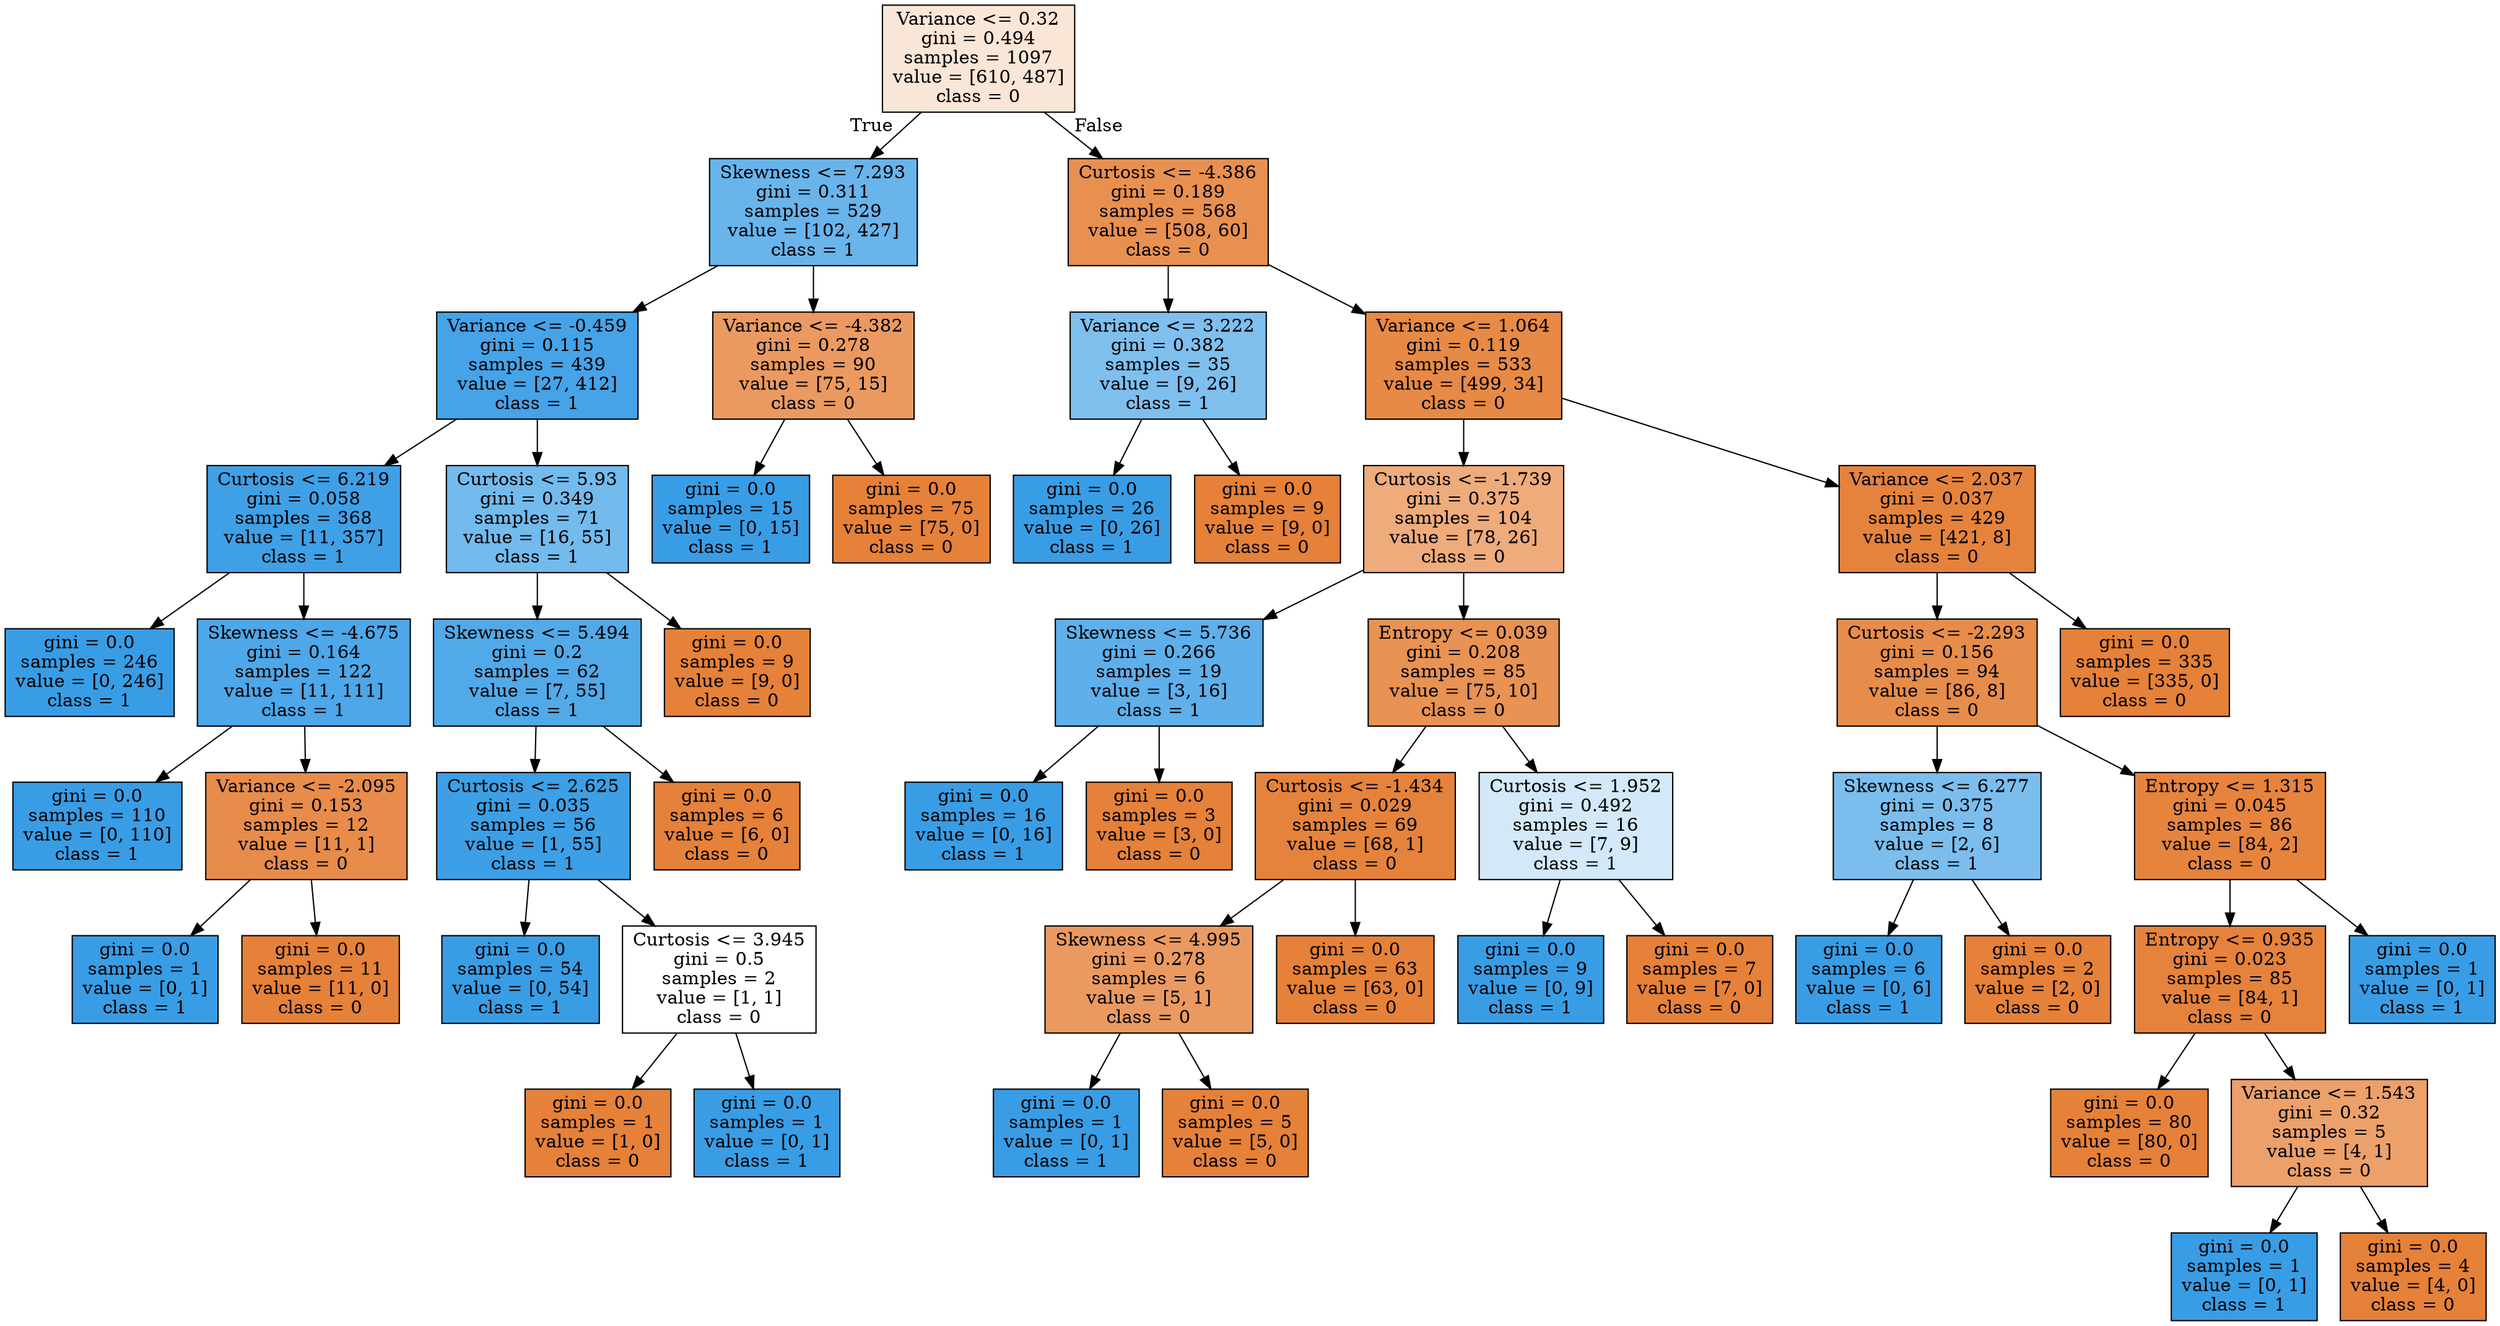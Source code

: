 digraph Tree {
node [shape=box, style="filled", color="black"] ;
0 [label="Variance <= 0.32\ngini = 0.494\nsamples = 1097\nvalue = [610, 487]\nclass = 0", fillcolor="#fae6d7"] ;
1 [label="Skewness <= 7.293\ngini = 0.311\nsamples = 529\nvalue = [102, 427]\nclass = 1", fillcolor="#68b4eb"] ;
0 -> 1 [labeldistance=2.5, labelangle=45, headlabel="True"] ;
2 [label="Variance <= -0.459\ngini = 0.115\nsamples = 439\nvalue = [27, 412]\nclass = 1", fillcolor="#46a3e7"] ;
1 -> 2 ;
3 [label="Curtosis <= 6.219\ngini = 0.058\nsamples = 368\nvalue = [11, 357]\nclass = 1", fillcolor="#3fa0e6"] ;
2 -> 3 ;
4 [label="gini = 0.0\nsamples = 246\nvalue = [0, 246]\nclass = 1", fillcolor="#399de5"] ;
3 -> 4 ;
5 [label="Skewness <= -4.675\ngini = 0.164\nsamples = 122\nvalue = [11, 111]\nclass = 1", fillcolor="#4da7e8"] ;
3 -> 5 ;
6 [label="gini = 0.0\nsamples = 110\nvalue = [0, 110]\nclass = 1", fillcolor="#399de5"] ;
5 -> 6 ;
7 [label="Variance <= -2.095\ngini = 0.153\nsamples = 12\nvalue = [11, 1]\nclass = 0", fillcolor="#e78c4b"] ;
5 -> 7 ;
8 [label="gini = 0.0\nsamples = 1\nvalue = [0, 1]\nclass = 1", fillcolor="#399de5"] ;
7 -> 8 ;
9 [label="gini = 0.0\nsamples = 11\nvalue = [11, 0]\nclass = 0", fillcolor="#e58139"] ;
7 -> 9 ;
10 [label="Curtosis <= 5.93\ngini = 0.349\nsamples = 71\nvalue = [16, 55]\nclass = 1", fillcolor="#73baed"] ;
2 -> 10 ;
11 [label="Skewness <= 5.494\ngini = 0.2\nsamples = 62\nvalue = [7, 55]\nclass = 1", fillcolor="#52a9e8"] ;
10 -> 11 ;
12 [label="Curtosis <= 2.625\ngini = 0.035\nsamples = 56\nvalue = [1, 55]\nclass = 1", fillcolor="#3d9fe5"] ;
11 -> 12 ;
13 [label="gini = 0.0\nsamples = 54\nvalue = [0, 54]\nclass = 1", fillcolor="#399de5"] ;
12 -> 13 ;
14 [label="Curtosis <= 3.945\ngini = 0.5\nsamples = 2\nvalue = [1, 1]\nclass = 0", fillcolor="#ffffff"] ;
12 -> 14 ;
15 [label="gini = 0.0\nsamples = 1\nvalue = [1, 0]\nclass = 0", fillcolor="#e58139"] ;
14 -> 15 ;
16 [label="gini = 0.0\nsamples = 1\nvalue = [0, 1]\nclass = 1", fillcolor="#399de5"] ;
14 -> 16 ;
17 [label="gini = 0.0\nsamples = 6\nvalue = [6, 0]\nclass = 0", fillcolor="#e58139"] ;
11 -> 17 ;
18 [label="gini = 0.0\nsamples = 9\nvalue = [9, 0]\nclass = 0", fillcolor="#e58139"] ;
10 -> 18 ;
19 [label="Variance <= -4.382\ngini = 0.278\nsamples = 90\nvalue = [75, 15]\nclass = 0", fillcolor="#ea9a61"] ;
1 -> 19 ;
20 [label="gini = 0.0\nsamples = 15\nvalue = [0, 15]\nclass = 1", fillcolor="#399de5"] ;
19 -> 20 ;
21 [label="gini = 0.0\nsamples = 75\nvalue = [75, 0]\nclass = 0", fillcolor="#e58139"] ;
19 -> 21 ;
22 [label="Curtosis <= -4.386\ngini = 0.189\nsamples = 568\nvalue = [508, 60]\nclass = 0", fillcolor="#e89050"] ;
0 -> 22 [labeldistance=2.5, labelangle=-45, headlabel="False"] ;
23 [label="Variance <= 3.222\ngini = 0.382\nsamples = 35\nvalue = [9, 26]\nclass = 1", fillcolor="#7ebfee"] ;
22 -> 23 ;
24 [label="gini = 0.0\nsamples = 26\nvalue = [0, 26]\nclass = 1", fillcolor="#399de5"] ;
23 -> 24 ;
25 [label="gini = 0.0\nsamples = 9\nvalue = [9, 0]\nclass = 0", fillcolor="#e58139"] ;
23 -> 25 ;
26 [label="Variance <= 1.064\ngini = 0.119\nsamples = 533\nvalue = [499, 34]\nclass = 0", fillcolor="#e78a46"] ;
22 -> 26 ;
27 [label="Curtosis <= -1.739\ngini = 0.375\nsamples = 104\nvalue = [78, 26]\nclass = 0", fillcolor="#eeab7b"] ;
26 -> 27 ;
28 [label="Skewness <= 5.736\ngini = 0.266\nsamples = 19\nvalue = [3, 16]\nclass = 1", fillcolor="#5eafea"] ;
27 -> 28 ;
29 [label="gini = 0.0\nsamples = 16\nvalue = [0, 16]\nclass = 1", fillcolor="#399de5"] ;
28 -> 29 ;
30 [label="gini = 0.0\nsamples = 3\nvalue = [3, 0]\nclass = 0", fillcolor="#e58139"] ;
28 -> 30 ;
31 [label="Entropy <= 0.039\ngini = 0.208\nsamples = 85\nvalue = [75, 10]\nclass = 0", fillcolor="#e89253"] ;
27 -> 31 ;
32 [label="Curtosis <= -1.434\ngini = 0.029\nsamples = 69\nvalue = [68, 1]\nclass = 0", fillcolor="#e5833c"] ;
31 -> 32 ;
33 [label="Skewness <= 4.995\ngini = 0.278\nsamples = 6\nvalue = [5, 1]\nclass = 0", fillcolor="#ea9a61"] ;
32 -> 33 ;
34 [label="gini = 0.0\nsamples = 1\nvalue = [0, 1]\nclass = 1", fillcolor="#399de5"] ;
33 -> 34 ;
35 [label="gini = 0.0\nsamples = 5\nvalue = [5, 0]\nclass = 0", fillcolor="#e58139"] ;
33 -> 35 ;
36 [label="gini = 0.0\nsamples = 63\nvalue = [63, 0]\nclass = 0", fillcolor="#e58139"] ;
32 -> 36 ;
37 [label="Curtosis <= 1.952\ngini = 0.492\nsamples = 16\nvalue = [7, 9]\nclass = 1", fillcolor="#d3e9f9"] ;
31 -> 37 ;
38 [label="gini = 0.0\nsamples = 9\nvalue = [0, 9]\nclass = 1", fillcolor="#399de5"] ;
37 -> 38 ;
39 [label="gini = 0.0\nsamples = 7\nvalue = [7, 0]\nclass = 0", fillcolor="#e58139"] ;
37 -> 39 ;
40 [label="Variance <= 2.037\ngini = 0.037\nsamples = 429\nvalue = [421, 8]\nclass = 0", fillcolor="#e5833d"] ;
26 -> 40 ;
41 [label="Curtosis <= -2.293\ngini = 0.156\nsamples = 94\nvalue = [86, 8]\nclass = 0", fillcolor="#e78d4b"] ;
40 -> 41 ;
42 [label="Skewness <= 6.277\ngini = 0.375\nsamples = 8\nvalue = [2, 6]\nclass = 1", fillcolor="#7bbeee"] ;
41 -> 42 ;
43 [label="gini = 0.0\nsamples = 6\nvalue = [0, 6]\nclass = 1", fillcolor="#399de5"] ;
42 -> 43 ;
44 [label="gini = 0.0\nsamples = 2\nvalue = [2, 0]\nclass = 0", fillcolor="#e58139"] ;
42 -> 44 ;
45 [label="Entropy <= 1.315\ngini = 0.045\nsamples = 86\nvalue = [84, 2]\nclass = 0", fillcolor="#e6843e"] ;
41 -> 45 ;
46 [label="Entropy <= 0.935\ngini = 0.023\nsamples = 85\nvalue = [84, 1]\nclass = 0", fillcolor="#e5823b"] ;
45 -> 46 ;
47 [label="gini = 0.0\nsamples = 80\nvalue = [80, 0]\nclass = 0", fillcolor="#e58139"] ;
46 -> 47 ;
48 [label="Variance <= 1.543\ngini = 0.32\nsamples = 5\nvalue = [4, 1]\nclass = 0", fillcolor="#eca06a"] ;
46 -> 48 ;
49 [label="gini = 0.0\nsamples = 1\nvalue = [0, 1]\nclass = 1", fillcolor="#399de5"] ;
48 -> 49 ;
50 [label="gini = 0.0\nsamples = 4\nvalue = [4, 0]\nclass = 0", fillcolor="#e58139"] ;
48 -> 50 ;
51 [label="gini = 0.0\nsamples = 1\nvalue = [0, 1]\nclass = 1", fillcolor="#399de5"] ;
45 -> 51 ;
52 [label="gini = 0.0\nsamples = 335\nvalue = [335, 0]\nclass = 0", fillcolor="#e58139"] ;
40 -> 52 ;
}